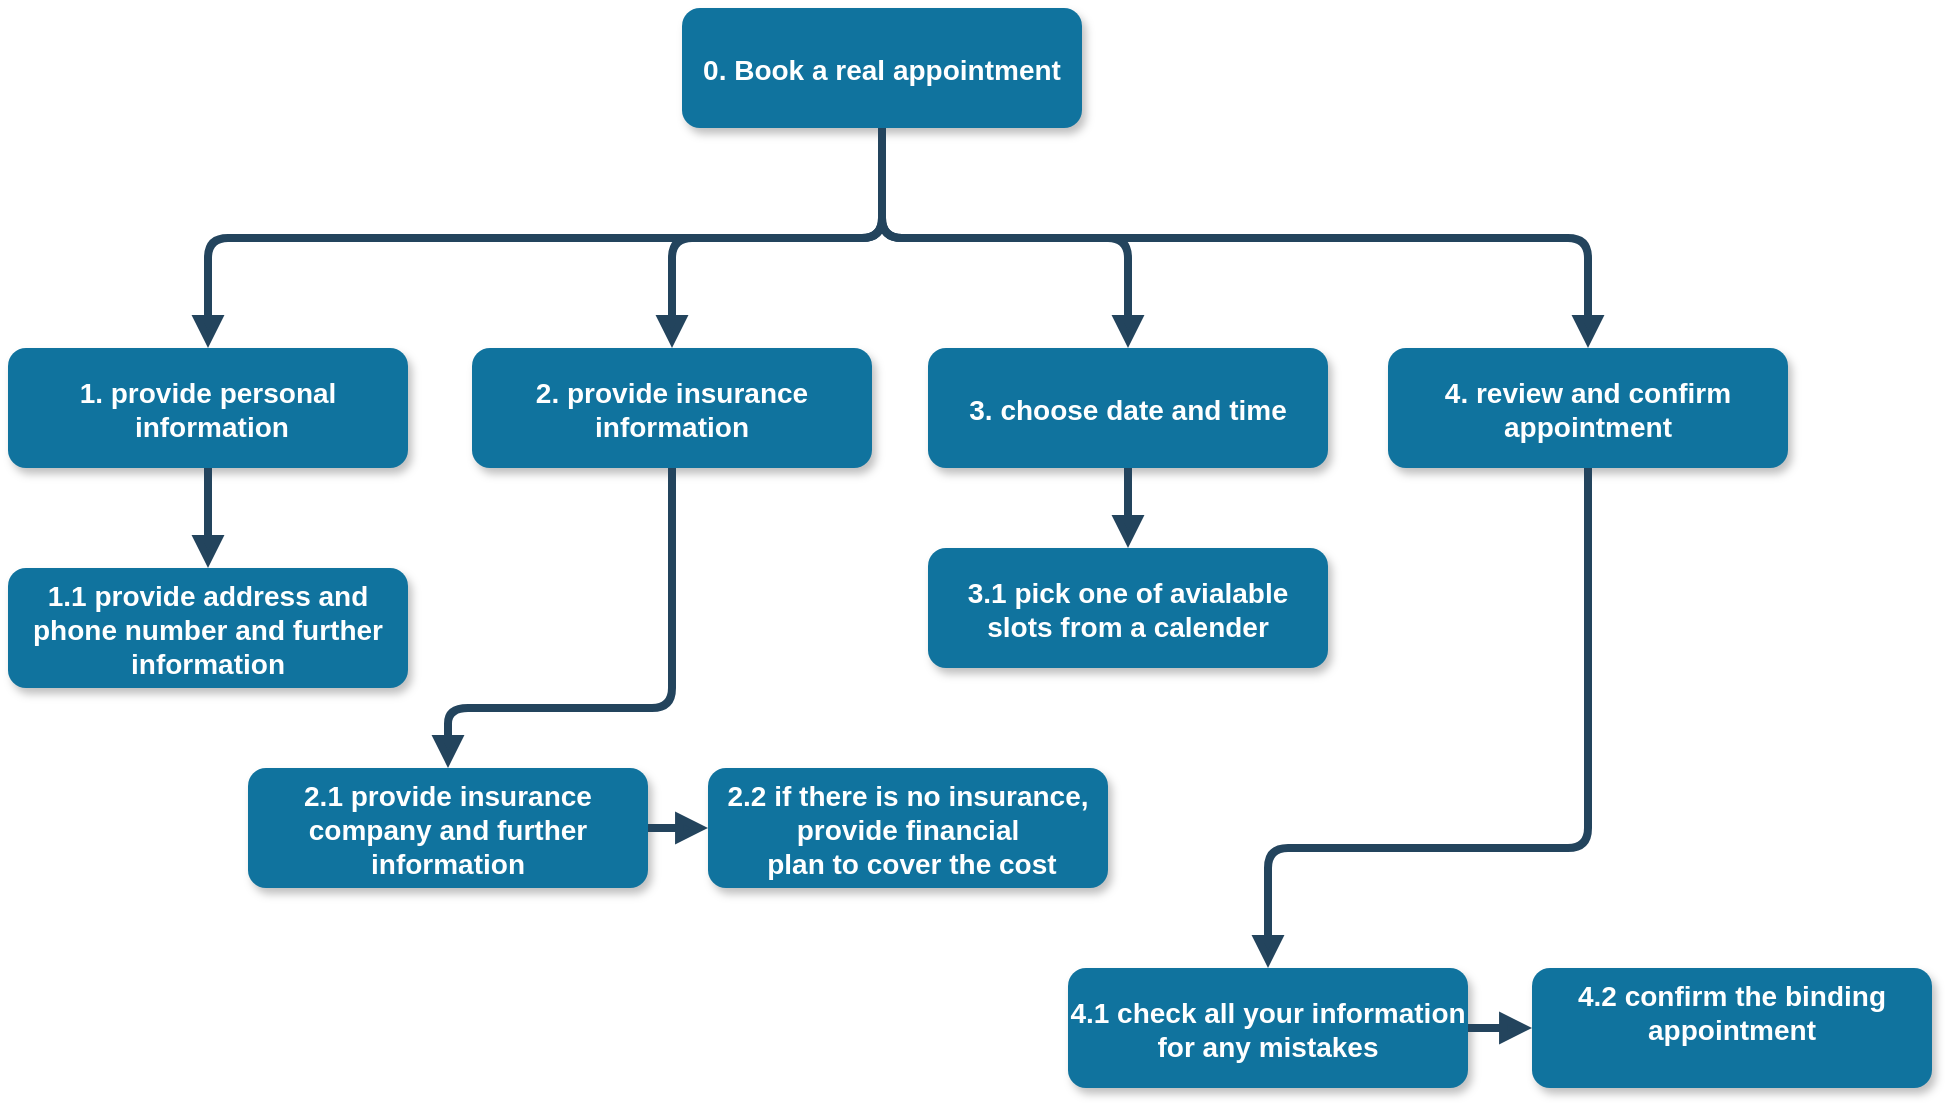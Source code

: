<mxfile version="20.3.7" type="device"><diagram name="Page-1" id="97916047-d0de-89f5-080d-49f4d83e522f"><mxGraphModel dx="1360" dy="1040" grid="1" gridSize="10" guides="1" tooltips="1" connect="1" arrows="1" fold="1" page="1" pageScale="1.5" pageWidth="1169" pageHeight="827" background="none" math="0" shadow="0"><root><mxCell id="0"/><mxCell id="1" parent="0"/><mxCell id="2" value="0. Book a real appointment" style="rounded=1;fillColor=#10739E;strokeColor=none;shadow=1;gradientColor=none;fontStyle=1;fontColor=#FFFFFF;fontSize=14;" parent="1" vertex="1"><mxGeometry x="777" y="160" width="200" height="60" as="geometry"/></mxCell><mxCell id="29" value="" style="edgeStyle=elbowEdgeStyle;elbow=vertical;strokeWidth=4;endArrow=block;endFill=1;fontStyle=1;strokeColor=#23445D;entryX=0.5;entryY=0;entryDx=0;entryDy=0;" parent="1" source="2" target="Cuy6IzaYz-k37PsoyKkW-57" edge="1"><mxGeometry x="22" y="165.5" width="100" height="100" as="geometry"><mxPoint x="22" y="265.5" as="sourcePoint"/><mxPoint x="772" y="345.5" as="targetPoint"/></mxGeometry></mxCell><mxCell id="Cuy6IzaYz-k37PsoyKkW-57" value="1. provide personal&#xA; information" style="rounded=1;fillColor=#10739E;strokeColor=none;shadow=1;gradientColor=none;fontStyle=1;fontColor=#FFFFFF;fontSize=14;" vertex="1" parent="1"><mxGeometry x="440" y="330" width="200" height="60" as="geometry"/></mxCell><mxCell id="Cuy6IzaYz-k37PsoyKkW-59" value="2. provide insurance&#xA;information" style="rounded=1;fillColor=#10739E;strokeColor=none;shadow=1;gradientColor=none;fontStyle=1;fontColor=#FFFFFF;fontSize=14;" vertex="1" parent="1"><mxGeometry x="672" y="330" width="200" height="60" as="geometry"/></mxCell><mxCell id="Cuy6IzaYz-k37PsoyKkW-61" value="3. choose date and time " style="rounded=1;fillColor=#10739E;strokeColor=none;shadow=1;gradientColor=none;fontStyle=1;fontColor=#FFFFFF;fontSize=14;" vertex="1" parent="1"><mxGeometry x="900" y="330" width="200" height="60" as="geometry"/></mxCell><mxCell id="Cuy6IzaYz-k37PsoyKkW-62" value="4. review and confirm&#xA;appointment" style="rounded=1;fillColor=#10739E;strokeColor=none;shadow=1;gradientColor=none;fontStyle=1;fontColor=#FFFFFF;fontSize=14;" vertex="1" parent="1"><mxGeometry x="1130" y="330" width="200" height="60" as="geometry"/></mxCell><mxCell id="Cuy6IzaYz-k37PsoyKkW-63" value="1.1 provide address and &#xA;phone number and further&#xA;information" style="rounded=1;fillColor=#10739E;strokeColor=none;shadow=1;gradientColor=none;fontStyle=1;fontColor=#FFFFFF;fontSize=14;" vertex="1" parent="1"><mxGeometry x="440" y="440" width="200" height="60" as="geometry"/></mxCell><mxCell id="Cuy6IzaYz-k37PsoyKkW-65" value="" style="edgeStyle=elbowEdgeStyle;elbow=vertical;strokeWidth=4;endArrow=block;endFill=1;fontStyle=1;strokeColor=#23445D;entryX=0.5;entryY=0;entryDx=0;entryDy=0;exitX=0.5;exitY=1;exitDx=0;exitDy=0;" edge="1" parent="1" source="Cuy6IzaYz-k37PsoyKkW-57" target="Cuy6IzaYz-k37PsoyKkW-63"><mxGeometry x="32" y="175.5" width="100" height="100" as="geometry"><mxPoint x="782" y="275.5" as="sourcePoint"/><mxPoint x="510" y="340" as="targetPoint"/><Array as="points"/></mxGeometry></mxCell><mxCell id="Cuy6IzaYz-k37PsoyKkW-67" value="" style="edgeStyle=elbowEdgeStyle;elbow=vertical;strokeWidth=4;endArrow=block;endFill=1;fontStyle=1;strokeColor=#23445D;entryX=0.5;entryY=0;entryDx=0;entryDy=0;exitX=0.5;exitY=1;exitDx=0;exitDy=0;" edge="1" parent="1" source="2" target="Cuy6IzaYz-k37PsoyKkW-59"><mxGeometry x="32" y="175.5" width="100" height="100" as="geometry"><mxPoint x="772" y="270" as="sourcePoint"/><mxPoint x="510" y="340" as="targetPoint"/></mxGeometry></mxCell><mxCell id="Cuy6IzaYz-k37PsoyKkW-70" value="" style="edgeStyle=elbowEdgeStyle;elbow=vertical;strokeWidth=4;endArrow=block;endFill=1;fontStyle=1;strokeColor=#23445D;entryX=0.5;entryY=0;entryDx=0;entryDy=0;exitX=0.5;exitY=1;exitDx=0;exitDy=0;" edge="1" parent="1" source="2" target="Cuy6IzaYz-k37PsoyKkW-61"><mxGeometry x="32" y="175.5" width="100" height="100" as="geometry"><mxPoint x="770" y="260" as="sourcePoint"/><mxPoint x="510" y="340" as="targetPoint"/></mxGeometry></mxCell><mxCell id="Cuy6IzaYz-k37PsoyKkW-71" value="" style="edgeStyle=elbowEdgeStyle;elbow=vertical;strokeWidth=4;endArrow=block;endFill=1;fontStyle=1;strokeColor=#23445D;entryX=0.5;entryY=0;entryDx=0;entryDy=0;exitX=0.5;exitY=1;exitDx=0;exitDy=0;" edge="1" parent="1" source="2" target="Cuy6IzaYz-k37PsoyKkW-62"><mxGeometry x="42" y="185.5" width="100" height="100" as="geometry"><mxPoint x="792" y="285.5" as="sourcePoint"/><mxPoint x="520" y="350" as="targetPoint"/></mxGeometry></mxCell><mxCell id="Cuy6IzaYz-k37PsoyKkW-72" value="2.1 provide insurance &#xA;company and further &#xA;information" style="rounded=1;fillColor=#10739E;strokeColor=none;shadow=1;gradientColor=none;fontStyle=1;fontColor=#FFFFFF;fontSize=14;" vertex="1" parent="1"><mxGeometry x="560" y="540" width="200" height="60" as="geometry"/></mxCell><mxCell id="Cuy6IzaYz-k37PsoyKkW-74" value="2.2 if there is no insurance,&#xA;provide financial&#xA; plan to cover the cost" style="rounded=1;fillColor=#10739E;strokeColor=none;shadow=1;gradientColor=none;fontStyle=1;fontColor=#FFFFFF;fontSize=14;" vertex="1" parent="1"><mxGeometry x="790" y="540" width="200" height="60" as="geometry"/></mxCell><mxCell id="Cuy6IzaYz-k37PsoyKkW-75" value="" style="edgeStyle=elbowEdgeStyle;elbow=vertical;strokeWidth=4;endArrow=block;endFill=1;fontStyle=1;strokeColor=#23445D;entryX=0.5;entryY=0;entryDx=0;entryDy=0;exitX=0.5;exitY=1;exitDx=0;exitDy=0;" edge="1" parent="1" source="Cuy6IzaYz-k37PsoyKkW-59" target="Cuy6IzaYz-k37PsoyKkW-72"><mxGeometry x="42" y="185.5" width="100" height="100" as="geometry"><mxPoint x="887" y="230" as="sourcePoint"/><mxPoint x="782" y="340" as="targetPoint"/><Array as="points"><mxPoint x="710" y="510"/></Array></mxGeometry></mxCell><mxCell id="Cuy6IzaYz-k37PsoyKkW-76" value="" style="edgeStyle=elbowEdgeStyle;elbow=vertical;strokeWidth=4;endArrow=block;endFill=1;fontStyle=1;strokeColor=#23445D;entryX=0;entryY=0.5;entryDx=0;entryDy=0;exitX=1;exitY=0.5;exitDx=0;exitDy=0;" edge="1" parent="1" source="Cuy6IzaYz-k37PsoyKkW-72" target="Cuy6IzaYz-k37PsoyKkW-74"><mxGeometry x="52" y="195.5" width="100" height="100" as="geometry"><mxPoint x="897" y="240" as="sourcePoint"/><mxPoint x="792" y="350" as="targetPoint"/></mxGeometry></mxCell><mxCell id="Cuy6IzaYz-k37PsoyKkW-77" value="3.1 pick one of avialable &#xA;slots from a calender " style="rounded=1;fillColor=#10739E;strokeColor=none;shadow=1;gradientColor=none;fontStyle=1;fontColor=#FFFFFF;fontSize=14;" vertex="1" parent="1"><mxGeometry x="900" y="430" width="200" height="60" as="geometry"/></mxCell><mxCell id="Cuy6IzaYz-k37PsoyKkW-78" value="" style="edgeStyle=elbowEdgeStyle;elbow=vertical;strokeWidth=4;endArrow=block;endFill=1;fontStyle=1;strokeColor=#23445D;entryX=0.5;entryY=0;entryDx=0;entryDy=0;exitX=0.5;exitY=1;exitDx=0;exitDy=0;" edge="1" parent="1" source="Cuy6IzaYz-k37PsoyKkW-61" target="Cuy6IzaYz-k37PsoyKkW-77"><mxGeometry x="42" y="185.5" width="100" height="100" as="geometry"><mxPoint x="887" y="230" as="sourcePoint"/><mxPoint x="1010" y="340" as="targetPoint"/></mxGeometry></mxCell><mxCell id="Cuy6IzaYz-k37PsoyKkW-80" value="4.1 check all your information&#xA;for any mistakes" style="rounded=1;fillColor=#10739E;strokeColor=none;shadow=1;gradientColor=none;fontStyle=1;fontColor=#FFFFFF;fontSize=14;" vertex="1" parent="1"><mxGeometry x="970" y="640" width="200" height="60" as="geometry"/></mxCell><mxCell id="Cuy6IzaYz-k37PsoyKkW-81" value="4.2 confirm the binding&#xA;appointment&#xA;" style="rounded=1;fillColor=#10739E;strokeColor=none;shadow=1;gradientColor=none;fontStyle=1;fontColor=#FFFFFF;fontSize=14;" vertex="1" parent="1"><mxGeometry x="1202" y="640" width="200" height="60" as="geometry"/></mxCell><mxCell id="Cuy6IzaYz-k37PsoyKkW-82" value="" style="edgeStyle=elbowEdgeStyle;elbow=vertical;strokeWidth=4;endArrow=block;endFill=1;fontStyle=1;strokeColor=#23445D;entryX=0.5;entryY=0;entryDx=0;entryDy=0;exitX=0.5;exitY=1;exitDx=0;exitDy=0;" edge="1" parent="1" source="Cuy6IzaYz-k37PsoyKkW-62" target="Cuy6IzaYz-k37PsoyKkW-80"><mxGeometry x="52" y="195.5" width="100" height="100" as="geometry"><mxPoint x="887" y="230" as="sourcePoint"/><mxPoint x="1240" y="340" as="targetPoint"/><Array as="points"><mxPoint x="1160" y="580"/></Array></mxGeometry></mxCell><mxCell id="Cuy6IzaYz-k37PsoyKkW-83" value="" style="edgeStyle=elbowEdgeStyle;elbow=vertical;strokeWidth=4;endArrow=block;endFill=1;fontStyle=1;strokeColor=#23445D;entryX=0;entryY=0.5;entryDx=0;entryDy=0;exitX=1;exitY=0.5;exitDx=0;exitDy=0;" edge="1" parent="1" source="Cuy6IzaYz-k37PsoyKkW-80" target="Cuy6IzaYz-k37PsoyKkW-81"><mxGeometry x="62" y="205.5" width="100" height="100" as="geometry"><mxPoint x="897" y="240" as="sourcePoint"/><mxPoint x="1250" y="350" as="targetPoint"/></mxGeometry></mxCell></root></mxGraphModel></diagram></mxfile>